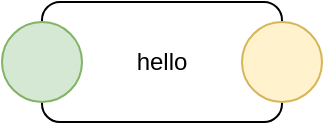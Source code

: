 <mxfile version="14.6.13" type="device" pages="5"><diagram id="kmA7SiB2yeQZqy_T9J6w" name="Leaf"><mxGraphModel dx="1106" dy="776" grid="1" gridSize="10" guides="1" tooltips="1" connect="1" arrows="1" fold="1" page="1" pageScale="1" pageWidth="1100" pageHeight="850" math="0" shadow="0"><root><mxCell id="ZIK3xXOScT8NGBRGuOYI-0"/><mxCell id="ZIK3xXOScT8NGBRGuOYI-1" parent="ZIK3xXOScT8NGBRGuOYI-0"/><mxCell id="Fhc7o6UjU-VebgyxxToA-0" value="hello" style="rounded=1;whiteSpace=wrap;html=1;" parent="ZIK3xXOScT8NGBRGuOYI-1" vertex="1"><mxGeometry x="160" y="160" width="120" height="60" as="geometry"/></mxCell><mxCell id="Fhc7o6UjU-VebgyxxToA-1" value="" style="ellipse;whiteSpace=wrap;html=1;aspect=fixed;fillColor=#fff2cc;strokeColor=#d6b656;" parent="ZIK3xXOScT8NGBRGuOYI-1" vertex="1"><mxGeometry x="260" y="170" width="40" height="40" as="geometry"/></mxCell><mxCell id="Fhc7o6UjU-VebgyxxToA-2" value="" style="ellipse;whiteSpace=wrap;html=1;aspect=fixed;fillColor=#d5e8d4;strokeColor=#82b366;" parent="ZIK3xXOScT8NGBRGuOYI-1" vertex="1"><mxGeometry x="140" y="170" width="40" height="40" as="geometry"/></mxCell></root></mxGraphModel></diagram><diagram id="n2OXIxOFjNDBhN3P7BZM" name="helloworld"><mxGraphModel dx="1106" dy="776" grid="1" gridSize="10" guides="1" tooltips="1" connect="1" arrows="1" fold="1" page="1" pageScale="1" pageWidth="1100" pageHeight="850" math="0" shadow="0"><root><mxCell id="0"/><mxCell id="1" parent="0"/><mxCell id="5sIg5KywKJ6SFfyJrwP9-3" value="HelloWorld" style="rounded=1;whiteSpace=wrap;html=1;verticalAlign=top;" parent="1" vertex="1"><mxGeometry x="70" y="100" width="550" height="180" as="geometry"/></mxCell><mxCell id="5sIg5KywKJ6SFfyJrwP9-1" value="Hello" style="rounded=1;whiteSpace=wrap;html=1;" parent="1" vertex="1"><mxGeometry x="160" y="160" width="120" height="60" as="geometry"/></mxCell><mxCell id="5sIg5KywKJ6SFfyJrwP9-2" value="World" style="rounded=1;whiteSpace=wrap;html=1;" parent="1" vertex="1"><mxGeometry x="400" y="160" width="120" height="60" as="geometry"/></mxCell><mxCell id="5sIg5KywKJ6SFfyJrwP9-11" style="edgeStyle=orthogonalEdgeStyle;rounded=0;orthogonalLoop=1;jettySize=auto;html=1;exitX=1;exitY=0.5;exitDx=0;exitDy=0;entryX=0;entryY=0.5;entryDx=0;entryDy=0;" parent="1" source="5sIg5KywKJ6SFfyJrwP9-4" target="5sIg5KywKJ6SFfyJrwP9-5" edge="1"><mxGeometry relative="1" as="geometry"/></mxCell><mxCell id="5sIg5KywKJ6SFfyJrwP9-4" value="" style="ellipse;whiteSpace=wrap;html=1;aspect=fixed;fillColor=#fff2cc;strokeColor=#d6b656;" parent="1" vertex="1"><mxGeometry x="260" y="170" width="40" height="40" as="geometry"/></mxCell><mxCell id="5sIg5KywKJ6SFfyJrwP9-5" value="" style="ellipse;whiteSpace=wrap;html=1;aspect=fixed;fillColor=#d5e8d4;strokeColor=#82b366;" parent="1" vertex="1"><mxGeometry x="380" y="170" width="40" height="40" as="geometry"/></mxCell><mxCell id="5sIg5KywKJ6SFfyJrwP9-6" value="" style="ellipse;whiteSpace=wrap;html=1;aspect=fixed;fillColor=#d5e8d4;strokeColor=#82b366;" parent="1" vertex="1"><mxGeometry x="140" y="170" width="40" height="40" as="geometry"/></mxCell><mxCell id="5sIg5KywKJ6SFfyJrwP9-12" style="edgeStyle=orthogonalEdgeStyle;rounded=0;orthogonalLoop=1;jettySize=auto;html=1;exitX=1;exitY=0.5;exitDx=0;exitDy=0;" parent="1" source="5sIg5KywKJ6SFfyJrwP9-7" target="5sIg5KywKJ6SFfyJrwP9-8" edge="1"><mxGeometry relative="1" as="geometry"/></mxCell><mxCell id="5sIg5KywKJ6SFfyJrwP9-7" value="" style="ellipse;whiteSpace=wrap;html=1;aspect=fixed;fillColor=#fff2cc;strokeColor=#d6b656;" parent="1" vertex="1"><mxGeometry x="500" y="170" width="40" height="40" as="geometry"/></mxCell><mxCell id="5sIg5KywKJ6SFfyJrwP9-8" value="" style="ellipse;whiteSpace=wrap;html=1;aspect=fixed;fillColor=#fff2cc;strokeColor=#d6b656;" parent="1" vertex="1"><mxGeometry x="600" y="170" width="40" height="40" as="geometry"/></mxCell><mxCell id="5sIg5KywKJ6SFfyJrwP9-10" style="edgeStyle=orthogonalEdgeStyle;rounded=0;orthogonalLoop=1;jettySize=auto;html=1;exitX=1;exitY=0.5;exitDx=0;exitDy=0;entryX=0;entryY=0.5;entryDx=0;entryDy=0;" parent="1" source="5sIg5KywKJ6SFfyJrwP9-9" target="5sIg5KywKJ6SFfyJrwP9-6" edge="1"><mxGeometry relative="1" as="geometry"/></mxCell><mxCell id="5sIg5KywKJ6SFfyJrwP9-9" value="" style="ellipse;whiteSpace=wrap;html=1;aspect=fixed;fillColor=#d5e8d4;strokeColor=#82b366;" parent="1" vertex="1"><mxGeometry x="50" y="170" width="40" height="40" as="geometry"/></mxCell></root></mxGraphModel></diagram><diagram name="helloworldhelloworld" id="oluf-tXjXTfIyvB2BP5b"><mxGraphModel dx="1106" dy="776" grid="1" gridSize="10" guides="1" tooltips="1" connect="1" arrows="1" fold="1" page="1" pageScale="1" pageWidth="1100" pageHeight="850" math="0" shadow="0"><root><mxCell id="y5leNgnyjF6MrHOcIzAR-0"/><mxCell id="y5leNgnyjF6MrHOcIzAR-1" parent="y5leNgnyjF6MrHOcIzAR-0"/><mxCell id="y5leNgnyjF6MrHOcIzAR-2" value="helloworldworld" style="rounded=1;whiteSpace=wrap;html=1;verticalAlign=top;" parent="y5leNgnyjF6MrHOcIzAR-1" vertex="1"><mxGeometry x="70" y="100" width="550" height="230" as="geometry"/></mxCell><mxCell id="y5leNgnyjF6MrHOcIzAR-3" value="hello" style="rounded=1;whiteSpace=wrap;html=1;" parent="y5leNgnyjF6MrHOcIzAR-1" vertex="1"><mxGeometry x="160" y="160" width="120" height="60" as="geometry"/></mxCell><mxCell id="y5leNgnyjF6MrHOcIzAR-4" value="world" style="rounded=1;whiteSpace=wrap;html=1;" parent="y5leNgnyjF6MrHOcIzAR-1" vertex="1"><mxGeometry x="400" y="160" width="120" height="60" as="geometry"/></mxCell><mxCell id="y5leNgnyjF6MrHOcIzAR-5" style="edgeStyle=orthogonalEdgeStyle;rounded=0;orthogonalLoop=1;jettySize=auto;html=1;exitX=1;exitY=0.5;exitDx=0;exitDy=0;entryX=0;entryY=0.5;entryDx=0;entryDy=0;" parent="y5leNgnyjF6MrHOcIzAR-1" source="y5leNgnyjF6MrHOcIzAR-6" target="y5leNgnyjF6MrHOcIzAR-7" edge="1"><mxGeometry relative="1" as="geometry"/></mxCell><mxCell id="y5leNgnyjF6MrHOcIzAR-17" style="edgeStyle=orthogonalEdgeStyle;rounded=0;orthogonalLoop=1;jettySize=auto;html=1;exitX=1;exitY=0.5;exitDx=0;exitDy=0;entryX=0;entryY=0.5;entryDx=0;entryDy=0;" parent="y5leNgnyjF6MrHOcIzAR-1" source="y5leNgnyjF6MrHOcIzAR-6" target="y5leNgnyjF6MrHOcIzAR-15" edge="1"><mxGeometry relative="1" as="geometry"/></mxCell><mxCell id="y5leNgnyjF6MrHOcIzAR-6" value="" style="ellipse;whiteSpace=wrap;html=1;aspect=fixed;fillColor=#fff2cc;strokeColor=#d6b656;" parent="y5leNgnyjF6MrHOcIzAR-1" vertex="1"><mxGeometry x="260" y="170" width="40" height="40" as="geometry"/></mxCell><mxCell id="y5leNgnyjF6MrHOcIzAR-7" value="" style="ellipse;whiteSpace=wrap;html=1;aspect=fixed;fillColor=#d5e8d4;strokeColor=#82b366;" parent="y5leNgnyjF6MrHOcIzAR-1" vertex="1"><mxGeometry x="380" y="170" width="40" height="40" as="geometry"/></mxCell><mxCell id="y5leNgnyjF6MrHOcIzAR-8" value="" style="ellipse;whiteSpace=wrap;html=1;aspect=fixed;fillColor=#d5e8d4;strokeColor=#82b366;" parent="y5leNgnyjF6MrHOcIzAR-1" vertex="1"><mxGeometry x="140" y="170" width="40" height="40" as="geometry"/></mxCell><mxCell id="y5leNgnyjF6MrHOcIzAR-9" style="edgeStyle=orthogonalEdgeStyle;rounded=0;orthogonalLoop=1;jettySize=auto;html=1;exitX=1;exitY=0.5;exitDx=0;exitDy=0;" parent="y5leNgnyjF6MrHOcIzAR-1" source="y5leNgnyjF6MrHOcIzAR-10" target="y5leNgnyjF6MrHOcIzAR-11" edge="1"><mxGeometry relative="1" as="geometry"/></mxCell><mxCell id="y5leNgnyjF6MrHOcIzAR-10" value="" style="ellipse;whiteSpace=wrap;html=1;aspect=fixed;fillColor=#fff2cc;strokeColor=#d6b656;" parent="y5leNgnyjF6MrHOcIzAR-1" vertex="1"><mxGeometry x="500" y="170" width="40" height="40" as="geometry"/></mxCell><mxCell id="y5leNgnyjF6MrHOcIzAR-11" value="" style="ellipse;whiteSpace=wrap;html=1;aspect=fixed;fillColor=#fff2cc;strokeColor=#d6b656;" parent="y5leNgnyjF6MrHOcIzAR-1" vertex="1"><mxGeometry x="600" y="170" width="40" height="40" as="geometry"/></mxCell><mxCell id="y5leNgnyjF6MrHOcIzAR-12" style="edgeStyle=orthogonalEdgeStyle;rounded=0;orthogonalLoop=1;jettySize=auto;html=1;exitX=1;exitY=0.5;exitDx=0;exitDy=0;entryX=0;entryY=0.5;entryDx=0;entryDy=0;" parent="y5leNgnyjF6MrHOcIzAR-1" source="y5leNgnyjF6MrHOcIzAR-13" target="y5leNgnyjF6MrHOcIzAR-8" edge="1"><mxGeometry relative="1" as="geometry"/></mxCell><mxCell id="y5leNgnyjF6MrHOcIzAR-13" value="" style="ellipse;whiteSpace=wrap;html=1;aspect=fixed;fillColor=#d5e8d4;strokeColor=#82b366;" parent="y5leNgnyjF6MrHOcIzAR-1" vertex="1"><mxGeometry x="50" y="170" width="40" height="40" as="geometry"/></mxCell><mxCell id="y5leNgnyjF6MrHOcIzAR-14" value="world" style="rounded=1;whiteSpace=wrap;html=1;" parent="y5leNgnyjF6MrHOcIzAR-1" vertex="1"><mxGeometry x="400" y="230" width="120" height="60" as="geometry"/></mxCell><mxCell id="y5leNgnyjF6MrHOcIzAR-15" value="" style="ellipse;whiteSpace=wrap;html=1;aspect=fixed;fillColor=#d5e8d4;strokeColor=#82b366;" parent="y5leNgnyjF6MrHOcIzAR-1" vertex="1"><mxGeometry x="380" y="240" width="40" height="40" as="geometry"/></mxCell><mxCell id="y5leNgnyjF6MrHOcIzAR-18" style="edgeStyle=orthogonalEdgeStyle;rounded=0;orthogonalLoop=1;jettySize=auto;html=1;exitX=1;exitY=0.5;exitDx=0;exitDy=0;entryX=0;entryY=0.5;entryDx=0;entryDy=0;" parent="y5leNgnyjF6MrHOcIzAR-1" source="y5leNgnyjF6MrHOcIzAR-16" target="y5leNgnyjF6MrHOcIzAR-11" edge="1"><mxGeometry relative="1" as="geometry"/></mxCell><mxCell id="y5leNgnyjF6MrHOcIzAR-16" value="" style="ellipse;whiteSpace=wrap;html=1;aspect=fixed;fillColor=#fff2cc;strokeColor=#d6b656;" parent="y5leNgnyjF6MrHOcIzAR-1" vertex="1"><mxGeometry x="500" y="240" width="40" height="40" as="geometry"/></mxCell></root></mxGraphModel></diagram><diagram id="ZJu9qRb810SC1jHLf6bT" name=" "><mxGraphModel dx="1106" dy="776" grid="1" gridSize="10" guides="1" tooltips="1" connect="1" arrows="1" fold="1" page="1" pageScale="1" pageWidth="1100" pageHeight="850" math="0" shadow="0"><root><mxCell id="8w76E2FzPdIQMxPvEr4H-0"/><mxCell id="8w76E2FzPdIQMxPvEr4H-1" parent="8w76E2FzPdIQMxPvEr4H-0"/></root></mxGraphModel></diagram><diagram name="(obsolete) 10 times" id="zAT7RbFfHeu8LHJbTehk"><mxGraphModel dx="1106" dy="1626" grid="1" gridSize="10" guides="1" tooltips="1" connect="1" arrows="1" fold="1" page="1" pageScale="1" pageWidth="1100" pageHeight="850" math="0" shadow="0"><root><mxCell id="dsZrn6rSfFGklU5lgDUZ-0"/><mxCell id="dsZrn6rSfFGklU5lgDUZ-1" parent="dsZrn6rSfFGklU5lgDUZ-0"/><mxCell id="dsZrn6rSfFGklU5lgDUZ-2" value="helloworld" style="rounded=1;whiteSpace=wrap;html=1;verticalAlign=top;" parent="dsZrn6rSfFGklU5lgDUZ-1" vertex="1"><mxGeometry x="350" y="-30" width="550" height="180" as="geometry"/></mxCell><mxCell id="dsZrn6rSfFGklU5lgDUZ-3" value="hello" style="rounded=1;whiteSpace=wrap;html=1;" parent="dsZrn6rSfFGklU5lgDUZ-1" vertex="1"><mxGeometry x="190" y="350" width="120" height="60" as="geometry"/></mxCell><mxCell id="dsZrn6rSfFGklU5lgDUZ-4" value="world" style="rounded=1;whiteSpace=wrap;html=1;" parent="dsZrn6rSfFGklU5lgDUZ-1" vertex="1"><mxGeometry x="430" y="350" width="120" height="60" as="geometry"/></mxCell><mxCell id="dsZrn6rSfFGklU5lgDUZ-5" style="edgeStyle=orthogonalEdgeStyle;rounded=0;orthogonalLoop=1;jettySize=auto;html=1;exitX=1;exitY=0.5;exitDx=0;exitDy=0;entryX=0;entryY=0.5;entryDx=0;entryDy=0;" parent="dsZrn6rSfFGklU5lgDUZ-1" source="dsZrn6rSfFGklU5lgDUZ-6" target="dsZrn6rSfFGklU5lgDUZ-7" edge="1"><mxGeometry relative="1" as="geometry"/></mxCell><mxCell id="dsZrn6rSfFGklU5lgDUZ-6" value="" style="ellipse;whiteSpace=wrap;html=1;aspect=fixed;fillColor=#fff2cc;strokeColor=#d6b656;" parent="dsZrn6rSfFGklU5lgDUZ-1" vertex="1"><mxGeometry x="290" y="360" width="40" height="40" as="geometry"/></mxCell><mxCell id="dsZrn6rSfFGklU5lgDUZ-7" value="" style="ellipse;whiteSpace=wrap;html=1;aspect=fixed;fillColor=#d5e8d4;strokeColor=#82b366;" parent="dsZrn6rSfFGklU5lgDUZ-1" vertex="1"><mxGeometry x="410" y="360" width="40" height="40" as="geometry"/></mxCell><mxCell id="dsZrn6rSfFGklU5lgDUZ-8" value="" style="ellipse;whiteSpace=wrap;html=1;aspect=fixed;fillColor=#d5e8d4;strokeColor=#82b366;" parent="dsZrn6rSfFGklU5lgDUZ-1" vertex="1"><mxGeometry x="170" y="360" width="40" height="40" as="geometry"/></mxCell><mxCell id="dsZrn6rSfFGklU5lgDUZ-9" style="edgeStyle=orthogonalEdgeStyle;rounded=0;orthogonalLoop=1;jettySize=auto;html=1;exitX=1;exitY=0.5;exitDx=0;exitDy=0;" parent="dsZrn6rSfFGklU5lgDUZ-1" source="dsZrn6rSfFGklU5lgDUZ-10" target="dsZrn6rSfFGklU5lgDUZ-11" edge="1"><mxGeometry relative="1" as="geometry"/></mxCell><mxCell id="cCvuzEfkXSyVE1UH5gFx-5" style="edgeStyle=orthogonalEdgeStyle;rounded=0;orthogonalLoop=1;jettySize=auto;html=1;exitX=1;exitY=0.5;exitDx=0;exitDy=0;entryX=1;entryY=0.5;entryDx=0;entryDy=0;" parent="dsZrn6rSfFGklU5lgDUZ-1" source="dsZrn6rSfFGklU5lgDUZ-10" target="cCvuzEfkXSyVE1UH5gFx-1" edge="1"><mxGeometry relative="1" as="geometry"/></mxCell><mxCell id="dsZrn6rSfFGklU5lgDUZ-10" value="" style="ellipse;whiteSpace=wrap;html=1;aspect=fixed;fillColor=#fff2cc;strokeColor=#d6b656;" parent="dsZrn6rSfFGklU5lgDUZ-1" vertex="1"><mxGeometry x="530" y="360" width="40" height="40" as="geometry"/></mxCell><mxCell id="dsZrn6rSfFGklU5lgDUZ-11" value="" style="ellipse;whiteSpace=wrap;html=1;aspect=fixed;fillColor=#fff2cc;strokeColor=#d6b656;" parent="dsZrn6rSfFGklU5lgDUZ-1" vertex="1"><mxGeometry x="630" y="360" width="40" height="40" as="geometry"/></mxCell><mxCell id="dsZrn6rSfFGklU5lgDUZ-12" style="edgeStyle=orthogonalEdgeStyle;rounded=0;orthogonalLoop=1;jettySize=auto;html=1;exitX=1;exitY=0.5;exitDx=0;exitDy=0;entryX=0;entryY=0.5;entryDx=0;entryDy=0;" parent="dsZrn6rSfFGklU5lgDUZ-1" source="dsZrn6rSfFGklU5lgDUZ-13" target="dsZrn6rSfFGklU5lgDUZ-8" edge="1"><mxGeometry relative="1" as="geometry"/></mxCell><mxCell id="cCvuzEfkXSyVE1UH5gFx-4" style="edgeStyle=orthogonalEdgeStyle;rounded=0;orthogonalLoop=1;jettySize=auto;html=1;exitX=1;exitY=0.5;exitDx=0;exitDy=0;entryX=0;entryY=0.5;entryDx=0;entryDy=0;" parent="dsZrn6rSfFGklU5lgDUZ-1" source="dsZrn6rSfFGklU5lgDUZ-13" target="cCvuzEfkXSyVE1UH5gFx-2" edge="1"><mxGeometry relative="1" as="geometry"><Array as="points"><mxPoint x="140" y="380"/><mxPoint x="140" y="230"/></Array></mxGeometry></mxCell><mxCell id="dsZrn6rSfFGklU5lgDUZ-13" value="" style="ellipse;whiteSpace=wrap;html=1;aspect=fixed;fillColor=#d5e8d4;strokeColor=#82b366;" parent="dsZrn6rSfFGklU5lgDUZ-1" vertex="1"><mxGeometry x="80" y="360" width="40" height="40" as="geometry"/></mxCell><mxCell id="cCvuzEfkXSyVE1UH5gFx-0" value="counting &lt;br&gt;pass-thru" style="rounded=1;whiteSpace=wrap;html=1;" parent="dsZrn6rSfFGklU5lgDUZ-1" vertex="1"><mxGeometry x="320" y="200" width="120" height="110" as="geometry"/></mxCell><mxCell id="cCvuzEfkXSyVE1UH5gFx-1" value="" style="ellipse;whiteSpace=wrap;html=1;aspect=fixed;fillColor=#d5e8d4;strokeColor=#82b366;" parent="dsZrn6rSfFGklU5lgDUZ-1" vertex="1"><mxGeometry x="420" y="210" width="40" height="40" as="geometry"/></mxCell><mxCell id="cCvuzEfkXSyVE1UH5gFx-2" value="reset" style="ellipse;whiteSpace=wrap;html=1;aspect=fixed;fillColor=#d5e8d4;strokeColor=#82b366;" parent="dsZrn6rSfFGklU5lgDUZ-1" vertex="1"><mxGeometry x="300" y="210" width="40" height="40" as="geometry"/></mxCell><mxCell id="cCvuzEfkXSyVE1UH5gFx-6" style="edgeStyle=orthogonalEdgeStyle;rounded=0;orthogonalLoop=1;jettySize=auto;html=1;exitX=0;exitY=0.5;exitDx=0;exitDy=0;entryX=0;entryY=0.5;entryDx=0;entryDy=0;" parent="dsZrn6rSfFGklU5lgDUZ-1" source="cCvuzEfkXSyVE1UH5gFx-3" target="dsZrn6rSfFGklU5lgDUZ-8" edge="1"><mxGeometry relative="1" as="geometry"/></mxCell><mxCell id="cCvuzEfkXSyVE1UH5gFx-3" value="" style="ellipse;whiteSpace=wrap;html=1;aspect=fixed;fillColor=#fff2cc;strokeColor=#d6b656;" parent="dsZrn6rSfFGklU5lgDUZ-1" vertex="1"><mxGeometry x="300" y="260" width="40" height="40" as="geometry"/></mxCell></root></mxGraphModel></diagram></mxfile>
